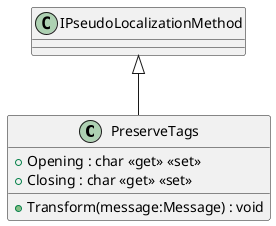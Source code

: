 @startuml
class PreserveTags {
    + Opening : char <<get>> <<set>>
    + Closing : char <<get>> <<set>>
    + Transform(message:Message) : void
}
IPseudoLocalizationMethod <|-- PreserveTags
@enduml
